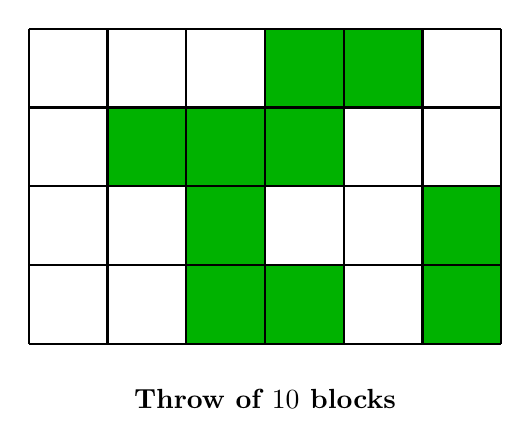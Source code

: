 \begin{tikzpicture}

\fill[green!70!black] (1,2) rectangle ++(1,1);
\fill[green!70!black] (3,2) rectangle ++(1,1);
\fill[green!70!black] (3,3) rectangle ++(1,1);
\fill[green!70!black] (4,3) rectangle ++(1,1);
\fill[green!70!black] (2,0) rectangle ++(1,1);
\fill[green!70!black] (2,1) rectangle ++(1,1);
\fill[green!70!black] (2,2) rectangle ++(1,1);
\fill[green!70!black] (3,0) rectangle ++(1,1);
\fill[green!70!black] (5,0) rectangle ++(1,1);
\fill[green!70!black] (5,1) rectangle ++(1,1);

\draw[thick] (0,0) grid ++(6,4);

\node at (3,-0.7) {\bf Throw of $10$ blocks};




\end{tikzpicture}